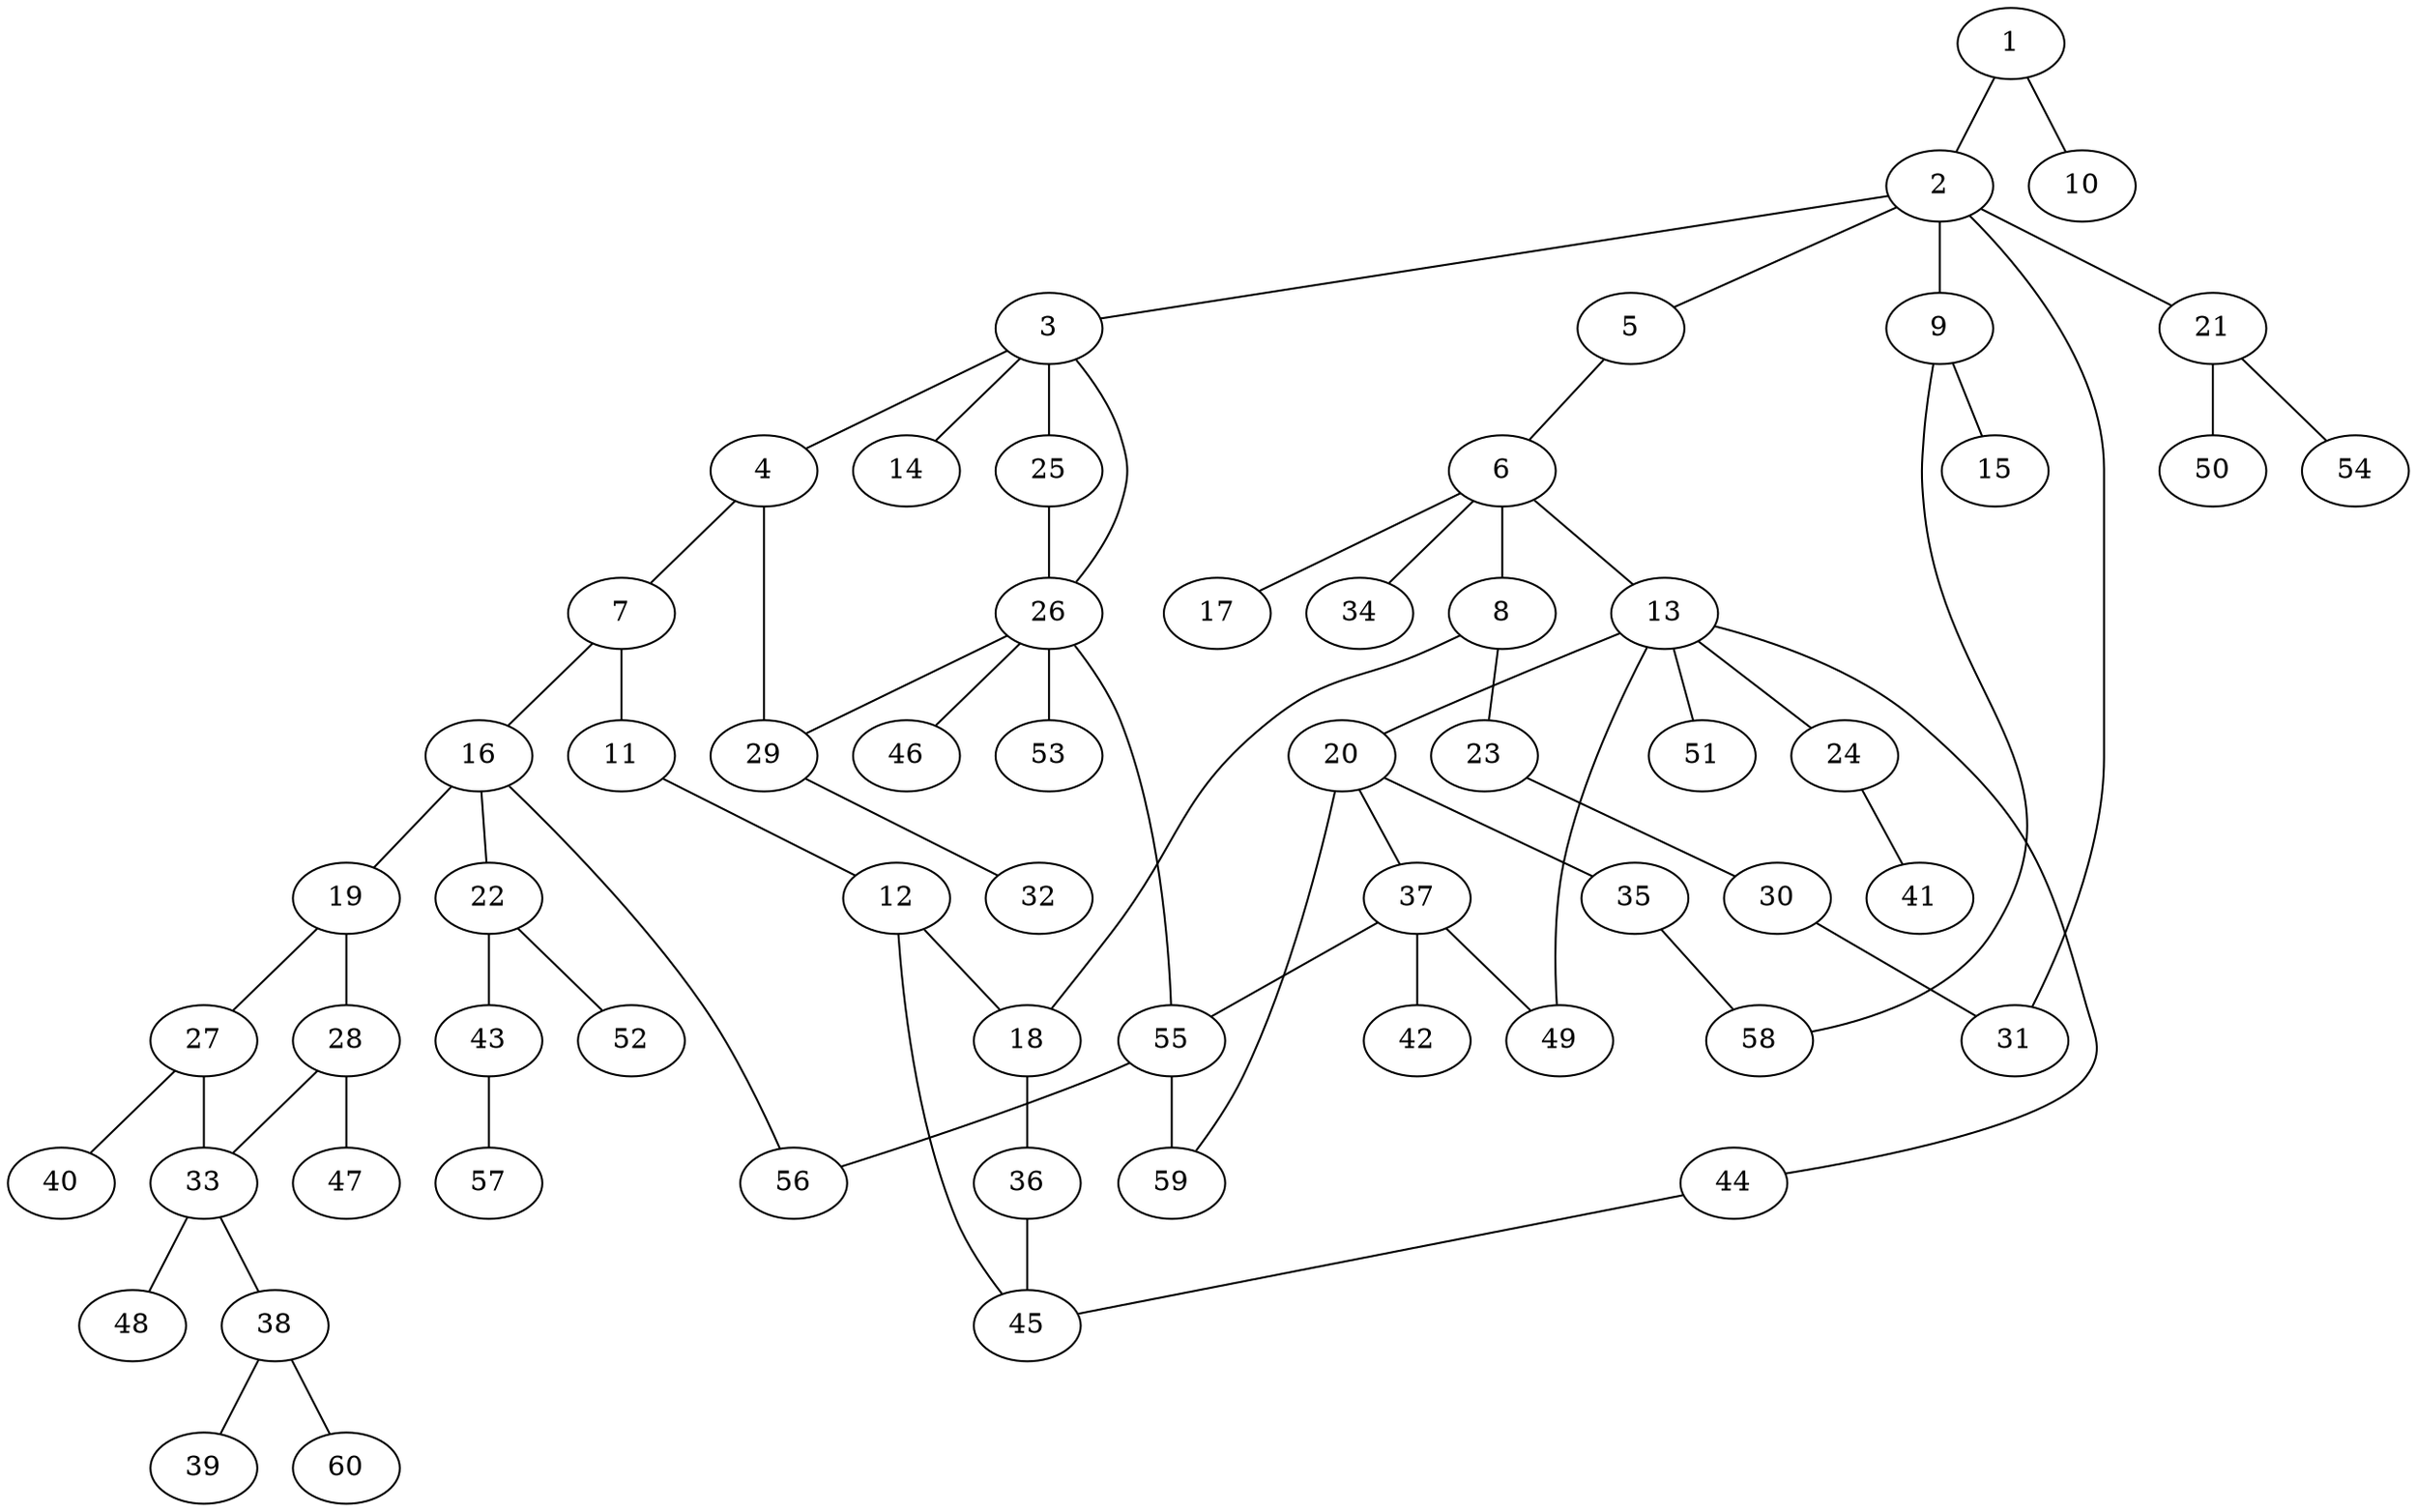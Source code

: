 graph graphname {1--2
1--10
2--3
2--5
2--9
2--21
2--31
3--4
3--14
3--25
3--26
4--7
4--29
5--6
6--8
6--13
6--17
6--34
7--11
7--16
8--18
8--23
9--15
9--58
11--12
12--18
12--45
13--20
13--24
13--44
13--49
13--51
16--19
16--22
16--56
18--36
19--27
19--28
20--35
20--37
20--59
21--50
21--54
22--43
22--52
23--30
24--41
25--26
26--29
26--46
26--53
26--55
27--33
27--40
28--33
28--47
29--32
30--31
33--38
33--48
35--58
36--45
37--42
37--49
37--55
38--39
38--60
43--57
44--45
55--56
55--59
}